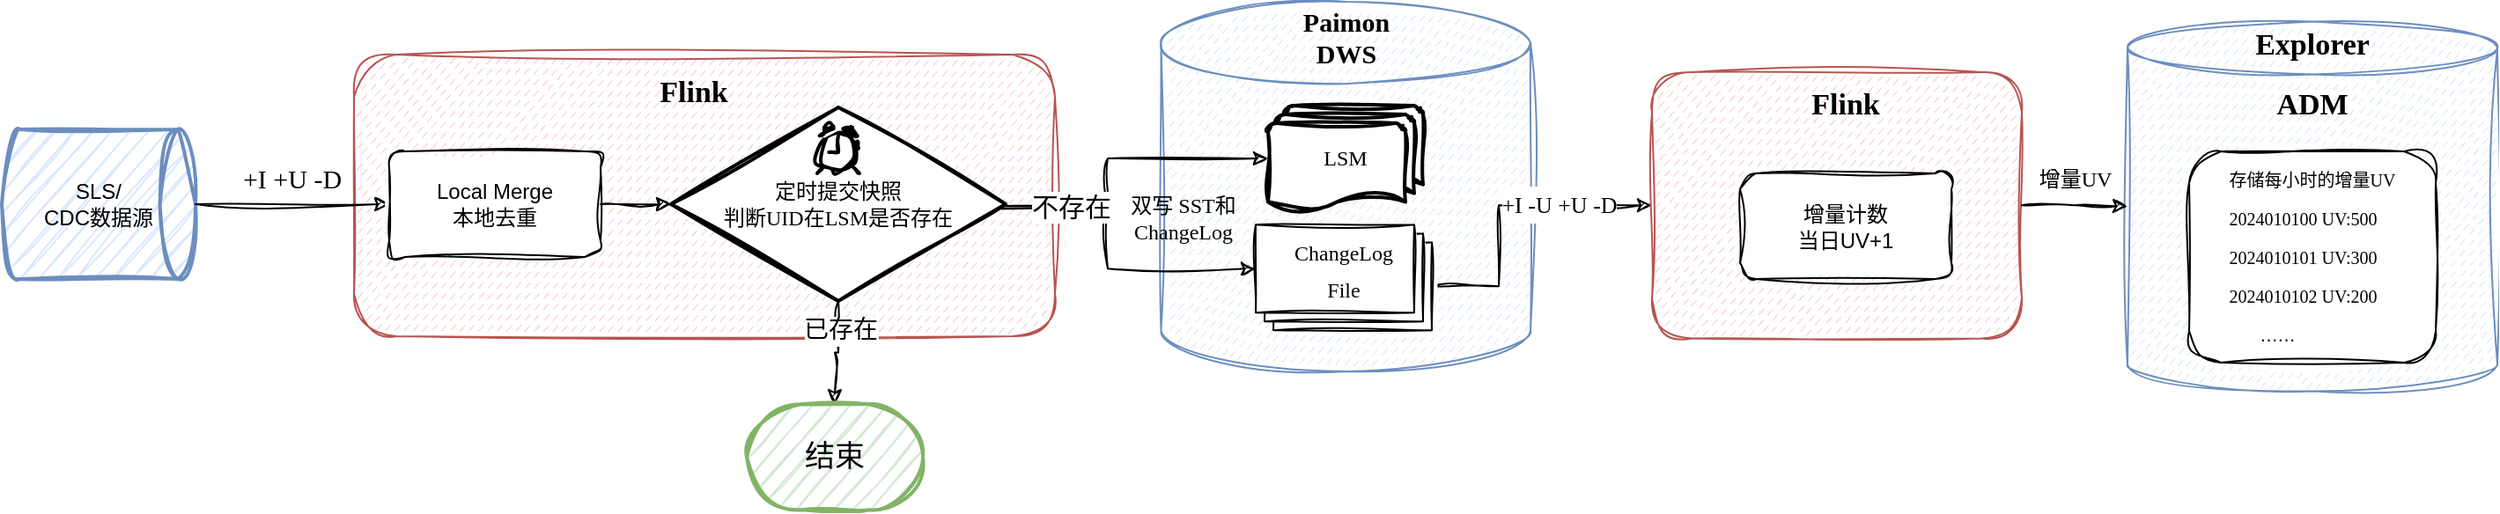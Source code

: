 <mxfile version="24.3.1" type="github">
  <diagram id="2pUIhmt7z4SOJBWyxBwC" name="Page-1">
    <mxGraphModel dx="1781" dy="531" grid="1" gridSize="10" guides="1" tooltips="1" connect="1" arrows="1" fold="1" page="1" pageScale="1" pageWidth="827" pageHeight="1169" math="0" shadow="0">
      <root>
        <mxCell id="0" />
        <mxCell id="1" parent="0" />
        <mxCell id="4_AAo_vmlgMmhj1aewk4-7" value="" style="shape=cylinder3;whiteSpace=wrap;html=1;boundedLbl=1;backgroundOutline=1;size=23.296;fillStyle=dashed;sketch=1;curveFitting=1;jiggle=2;fillColor=#dae8fc;strokeColor=#6c8ebf;" parent="1" vertex="1">
          <mxGeometry x="578.25" y="520" width="209.75" height="210" as="geometry" />
        </mxCell>
        <mxCell id="4_AAo_vmlgMmhj1aewk4-3" value="SLS/&lt;br&gt;CDC数据源" style="strokeWidth=2;html=1;shape=mxgraph.flowchart.direct_data;whiteSpace=wrap;sketch=1;curveFitting=1;jiggle=2;fillColor=#dae8fc;strokeColor=#6c8ebf;" parent="1" vertex="1">
          <mxGeometry x="-80" y="592.5" width="110" height="85" as="geometry" />
        </mxCell>
        <mxCell id="4_AAo_vmlgMmhj1aewk4-5" value="" style="rounded=1;whiteSpace=wrap;html=1;fillStyle=dashed;sketch=1;curveFitting=1;jiggle=2;fillColor=#f8cecc;strokeColor=#b85450;" parent="1" vertex="1">
          <mxGeometry x="120" y="550" width="398" height="160" as="geometry" />
        </mxCell>
        <mxCell id="4_AAo_vmlgMmhj1aewk4-6" value="&lt;font face=&quot;Comic Sans MS&quot;&gt;LSM&lt;/font&gt;" style="strokeWidth=2;html=1;shape=mxgraph.flowchart.multi-document;whiteSpace=wrap;sketch=1;curveFitting=1;jiggle=2;" parent="1" vertex="1">
          <mxGeometry x="639" y="579" width="88" height="60" as="geometry" />
        </mxCell>
        <mxCell id="4_AAo_vmlgMmhj1aewk4-11" style="edgeStyle=orthogonalEdgeStyle;rounded=0;orthogonalLoop=1;jettySize=auto;html=1;exitX=0.5;exitY=1;exitDx=0;exitDy=0;exitPerimeter=0;entryX=0.5;entryY=0;entryDx=0;entryDy=0;entryPerimeter=0;sketch=1;curveFitting=1;jiggle=2;" parent="1" source="4_AAo_vmlgMmhj1aewk4-8" target="4_AAo_vmlgMmhj1aewk4-12" edge="1">
          <mxGeometry relative="1" as="geometry">
            <mxPoint x="398" y="740" as="targetPoint" />
          </mxGeometry>
        </mxCell>
        <mxCell id="4_AAo_vmlgMmhj1aewk4-44" value="已存在" style="edgeLabel;html=1;align=center;verticalAlign=middle;resizable=0;points=[];rounded=0;fontFamily=Comic Sans MS;fontSize=14;fontColor=default;fillColor=none;gradientColor=none;" parent="4_AAo_vmlgMmhj1aewk4-11" vertex="1" connectable="0">
          <mxGeometry x="-0.443" y="1" relative="1" as="geometry">
            <mxPoint as="offset" />
          </mxGeometry>
        </mxCell>
        <mxCell id="4_AAo_vmlgMmhj1aewk4-15" style="edgeStyle=orthogonalEdgeStyle;rounded=0;orthogonalLoop=1;jettySize=auto;html=1;exitX=1;exitY=0.5;exitDx=0;exitDy=0;exitPerimeter=0;entryX=0;entryY=0.5;entryDx=0;entryDy=0;entryPerimeter=0;sketch=1;curveFitting=1;jiggle=2;" parent="1" target="4_AAo_vmlgMmhj1aewk4-6" edge="1">
          <mxGeometry relative="1" as="geometry">
            <mxPoint x="578" y="635.76" as="targetPoint" />
            <mxPoint x="443" y="635.765" as="sourcePoint" />
            <Array as="points">
              <mxPoint x="548" y="636" />
              <mxPoint x="548" y="609" />
            </Array>
          </mxGeometry>
        </mxCell>
        <mxCell id="4_AAo_vmlgMmhj1aewk4-8" value="&lt;div&gt;定时提交快照&lt;/div&gt;判断UID在LSM是否存在" style="strokeWidth=2;html=1;shape=mxgraph.flowchart.decision;whiteSpace=wrap;sketch=1;curveFitting=1;jiggle=2;fontFamily=Comic Sans MS;" parent="1" vertex="1">
          <mxGeometry x="300" y="580" width="190" height="110" as="geometry" />
        </mxCell>
        <mxCell id="4_AAo_vmlgMmhj1aewk4-23" style="edgeStyle=orthogonalEdgeStyle;rounded=0;orthogonalLoop=1;jettySize=auto;html=1;exitX=0;exitY=0;exitDx=100;exitDy=35;exitPerimeter=0;entryX=0;entryY=0.5;entryDx=0;entryDy=0;sketch=1;curveFitting=1;jiggle=2;" parent="1" source="4_AAo_vmlgMmhj1aewk4-9" target="4_AAo_vmlgMmhj1aewk4-25" edge="1">
          <mxGeometry relative="1" as="geometry">
            <mxPoint x="810" y="677" as="targetPoint" />
            <Array as="points">
              <mxPoint x="770" y="682" />
              <mxPoint x="770" y="636" />
            </Array>
          </mxGeometry>
        </mxCell>
        <mxCell id="4_AAo_vmlgMmhj1aewk4-47" value="&lt;font style=&quot;font-size: 13px;&quot;&gt;+I -U +U -D&lt;/font&gt;" style="edgeLabel;html=1;align=center;verticalAlign=middle;resizable=0;points=[];rounded=0;fontFamily=Comic Sans MS;fontSize=17;fontColor=default;fillColor=none;gradientColor=none;" parent="4_AAo_vmlgMmhj1aewk4-23" vertex="1" connectable="0">
          <mxGeometry x="0.503" y="3" relative="1" as="geometry">
            <mxPoint x="-11" y="2" as="offset" />
          </mxGeometry>
        </mxCell>
        <mxCell id="4_AAo_vmlgMmhj1aewk4-9" value="" style="verticalLabelPosition=bottom;verticalAlign=top;html=1;shape=mxgraph.basic.layered_rect;dx=10;outlineConnect=0;whiteSpace=wrap;sketch=1;curveFitting=1;jiggle=2;" parent="1" vertex="1">
          <mxGeometry x="632" y="646.63" width="100" height="60" as="geometry" />
        </mxCell>
        <mxCell id="4_AAo_vmlgMmhj1aewk4-10" style="edgeStyle=orthogonalEdgeStyle;rounded=0;orthogonalLoop=1;jettySize=auto;html=1;exitX=1;exitY=0.5;exitDx=0;exitDy=0;exitPerimeter=0;sketch=1;curveFitting=1;jiggle=2;entryX=0;entryY=0.5;entryDx=0;entryDy=0;" parent="1" source="4_AAo_vmlgMmhj1aewk4-3" target="U_rU7Isfvu6EhJcb5t0--1" edge="1">
          <mxGeometry relative="1" as="geometry">
            <mxPoint x="90" y="637" as="targetPoint" />
          </mxGeometry>
        </mxCell>
        <mxCell id="4_AAo_vmlgMmhj1aewk4-12" value="&lt;font style=&quot;font-size: 17px;&quot; face=&quot;Comic Sans MS&quot;&gt;结束&lt;/font&gt;" style="strokeWidth=2;html=1;shape=mxgraph.flowchart.terminator;whiteSpace=wrap;sketch=1;curveFitting=1;jiggle=2;fillColor=#d5e8d4;strokeColor=#82b366;" parent="1" vertex="1">
          <mxGeometry x="343" y="748.62" width="100" height="60" as="geometry" />
        </mxCell>
        <mxCell id="4_AAo_vmlgMmhj1aewk4-21" style="edgeStyle=orthogonalEdgeStyle;rounded=0;orthogonalLoop=1;jettySize=auto;html=1;exitX=1;exitY=0.5;exitDx=0;exitDy=0;exitPerimeter=0;entryX=0;entryY=0;entryDx=0;entryDy=25;entryPerimeter=0;sketch=1;curveFitting=1;jiggle=2;" parent="1" source="4_AAo_vmlgMmhj1aewk4-8" target="4_AAo_vmlgMmhj1aewk4-9" edge="1">
          <mxGeometry relative="1" as="geometry">
            <Array as="points">
              <mxPoint x="548" y="636" />
              <mxPoint x="548" y="672" />
            </Array>
          </mxGeometry>
        </mxCell>
        <mxCell id="4_AAo_vmlgMmhj1aewk4-43" value="不存在" style="edgeLabel;html=1;align=center;verticalAlign=middle;resizable=0;points=[];rounded=0;fontFamily=Comic Sans MS;fontSize=15;fontColor=default;fillColor=none;gradientColor=none;" parent="4_AAo_vmlgMmhj1aewk4-21" vertex="1" connectable="0">
          <mxGeometry x="-0.639" y="-3" relative="1" as="geometry">
            <mxPoint x="6" y="-3" as="offset" />
          </mxGeometry>
        </mxCell>
        <mxCell id="4_AAo_vmlgMmhj1aewk4-25" value="" style="rounded=1;whiteSpace=wrap;html=1;fillStyle=dashed;sketch=1;curveFitting=1;jiggle=2;fillColor=#f8cecc;strokeColor=#b85450;" parent="1" vertex="1">
          <mxGeometry x="857" y="560" width="210" height="151.26" as="geometry" />
        </mxCell>
        <mxCell id="4_AAo_vmlgMmhj1aewk4-26" value="增量计数&lt;br&gt;当日UV+1" style="rounded=1;whiteSpace=wrap;html=1;sketch=1;curveFitting=1;jiggle=2;" parent="1" vertex="1">
          <mxGeometry x="907" y="617.5" width="120" height="60" as="geometry" />
        </mxCell>
        <mxCell id="4_AAo_vmlgMmhj1aewk4-28" value="" style="shape=cylinder3;whiteSpace=wrap;html=1;boundedLbl=1;backgroundOutline=1;size=15;fillStyle=dashed;sketch=1;curveFitting=1;jiggle=2;fillColor=#dae8fc;strokeColor=#6c8ebf;" parent="1" vertex="1">
          <mxGeometry x="1127" y="531.26" width="210" height="210" as="geometry" />
        </mxCell>
        <mxCell id="4_AAo_vmlgMmhj1aewk4-34" value="Flink" style="text;html=1;align=center;verticalAlign=middle;whiteSpace=wrap;rounded=0;fontFamily=Comic Sans MS;fontSize=17;fontStyle=1" parent="1" vertex="1">
          <mxGeometry x="283" y="557" width="60" height="30" as="geometry" />
        </mxCell>
        <mxCell id="4_AAo_vmlgMmhj1aewk4-36" value="+I +U -D" style="text;html=1;align=center;verticalAlign=middle;whiteSpace=wrap;rounded=0;fontFamily=Comic Sans MS;fontSize=15;fontColor=default;" parent="1" vertex="1">
          <mxGeometry x="50" y="617" width="70" height="6.56" as="geometry" />
        </mxCell>
        <mxCell id="4_AAo_vmlgMmhj1aewk4-45" value="&lt;font style=&quot;font-size: 12px;&quot;&gt;ChangeLog File&lt;/font&gt;" style="text;html=1;align=center;verticalAlign=middle;whiteSpace=wrap;rounded=0;fontFamily=Comic Sans MS;fontSize=17;fontColor=default;" parent="1" vertex="1">
          <mxGeometry x="652" y="656.5" width="60" height="30" as="geometry" />
        </mxCell>
        <mxCell id="4_AAo_vmlgMmhj1aewk4-48" value="&lt;b&gt;Flink&lt;/b&gt;" style="text;html=1;align=center;verticalAlign=middle;whiteSpace=wrap;rounded=0;fontFamily=Comic Sans MS;fontSize=17;" parent="1" vertex="1">
          <mxGeometry x="937" y="564.38" width="60" height="30" as="geometry" />
        </mxCell>
        <mxCell id="4_AAo_vmlgMmhj1aewk4-49" value="&lt;b&gt;Paimon&lt;/b&gt;&lt;div&gt;&lt;b&gt;DWS&lt;/b&gt;&lt;/div&gt;" style="text;html=1;align=center;verticalAlign=middle;whiteSpace=wrap;rounded=0;fontFamily=Comic Sans MS;fontSize=15;strokeWidth=0;" parent="1" vertex="1">
          <mxGeometry x="625.62" y="522" width="115" height="35" as="geometry" />
        </mxCell>
        <mxCell id="4_AAo_vmlgMmhj1aewk4-50" value="&lt;b&gt;Explorer&lt;/b&gt;" style="text;html=1;align=center;verticalAlign=middle;whiteSpace=wrap;rounded=0;fontFamily=Comic Sans MS;fontSize=17;" parent="1" vertex="1">
          <mxGeometry x="1202" y="530" width="60" height="30" as="geometry" />
        </mxCell>
        <mxCell id="4_AAo_vmlgMmhj1aewk4-51" value="双写 SST和ChangeLog" style="text;html=1;align=center;verticalAlign=middle;whiteSpace=wrap;rounded=0;fontFamily=Comic Sans MS;fontSize=12;fontColor=default;" parent="1" vertex="1">
          <mxGeometry x="557.24" y="635" width="68.38" height="15" as="geometry" />
        </mxCell>
        <mxCell id="4_AAo_vmlgMmhj1aewk4-52" value="&lt;font style=&quot;font-size: 12px;&quot;&gt;增量UV&lt;/font&gt;" style="edgeStyle=orthogonalEdgeStyle;rounded=0;orthogonalLoop=1;jettySize=auto;html=1;exitX=1;exitY=0.5;exitDx=0;exitDy=0;entryX=0;entryY=0.5;entryDx=0;entryDy=0;entryPerimeter=0;fontFamily=Comic Sans MS;fontSize=17;fontColor=default;sketch=1;curveFitting=1;jiggle=2;" parent="1" source="4_AAo_vmlgMmhj1aewk4-25" target="4_AAo_vmlgMmhj1aewk4-28" edge="1">
          <mxGeometry x="-0.011" y="-16" relative="1" as="geometry">
            <mxPoint x="16" y="-16" as="offset" />
          </mxGeometry>
        </mxCell>
        <mxCell id="4_AAo_vmlgMmhj1aewk4-53" value="&lt;p style=&quot;border-color: var(--border-color); font-size: 10px; text-align: left;&quot;&gt;存储每小时的增量UV&lt;/p&gt;&lt;p style=&quot;border-color: var(--border-color); font-size: 10px; text-align: left;&quot;&gt;2024010100 UV:500&lt;/p&gt;&lt;p style=&quot;border-color: var(--border-color); font-size: 10px; text-align: left;&quot;&gt;2024010101 UV:300&lt;/p&gt;&lt;p style=&quot;border-color: var(--border-color); font-size: 10px; text-align: left;&quot;&gt;2024010102 UV:200&lt;/p&gt;&lt;p style=&quot;border-color: var(--border-color); font-size: 10px; text-align: left;&quot;&gt;&lt;span style=&quot;white-space: pre;&quot;&gt;&amp;nbsp;&amp;nbsp;&amp;nbsp;&amp;nbsp;&lt;/span&gt;&amp;nbsp; &amp;nbsp;……&lt;/p&gt;" style="rounded=1;whiteSpace=wrap;html=1;align=center;verticalAlign=middle;fontFamily=Comic Sans MS;fontSize=17;fontColor=default;fillColor=default;gradientColor=none;sketch=1;curveFitting=1;jiggle=2;" parent="1" vertex="1">
          <mxGeometry x="1162" y="605" width="140" height="120" as="geometry" />
        </mxCell>
        <mxCell id="z7Nr3v6pmAN7m7y2MK6p-1" value="&lt;b&gt;ADM&lt;/b&gt;" style="text;html=1;align=center;verticalAlign=middle;whiteSpace=wrap;rounded=0;fontFamily=Comic Sans MS;fontSize=17;" parent="1" vertex="1">
          <mxGeometry x="1202" y="564.38" width="60" height="30" as="geometry" />
        </mxCell>
        <mxCell id="U_rU7Isfvu6EhJcb5t0--1" value="Local Merge&lt;div&gt;本地去重&lt;/div&gt;" style="rounded=1;whiteSpace=wrap;html=1;sketch=1;curveFitting=1;jiggle=2;" vertex="1" parent="1">
          <mxGeometry x="140" y="605" width="120" height="60" as="geometry" />
        </mxCell>
        <mxCell id="U_rU7Isfvu6EhJcb5t0--2" style="edgeStyle=orthogonalEdgeStyle;rounded=0;sketch=1;hachureGap=4;jiggle=2;curveFitting=1;orthogonalLoop=1;jettySize=auto;html=1;exitX=1;exitY=0.5;exitDx=0;exitDy=0;entryX=0;entryY=0.5;entryDx=0;entryDy=0;entryPerimeter=0;fontFamily=Architects Daughter;fontSource=https%3A%2F%2Ffonts.googleapis.com%2Fcss%3Ffamily%3DArchitects%2BDaughter;" edge="1" parent="1" source="U_rU7Isfvu6EhJcb5t0--1" target="4_AAo_vmlgMmhj1aewk4-8">
          <mxGeometry relative="1" as="geometry" />
        </mxCell>
        <mxCell id="U_rU7Isfvu6EhJcb5t0--3" value="" style="html=1;verticalLabelPosition=bottom;align=center;labelBackgroundColor=#ffffff;verticalAlign=top;strokeWidth=2;strokeColor=#000000;shadow=0;dashed=0;shape=mxgraph.ios7.icons.alarm_clock;sketch=1;hachureGap=4;jiggle=2;curveFitting=1;fontFamily=Architects Daughter;fontSource=https%3A%2F%2Ffonts.googleapis.com%2Fcss%3Ffamily%3DArchitects%2BDaughter;" vertex="1" parent="1">
          <mxGeometry x="383" y="590.5" width="24" height="27" as="geometry" />
        </mxCell>
      </root>
    </mxGraphModel>
  </diagram>
</mxfile>
